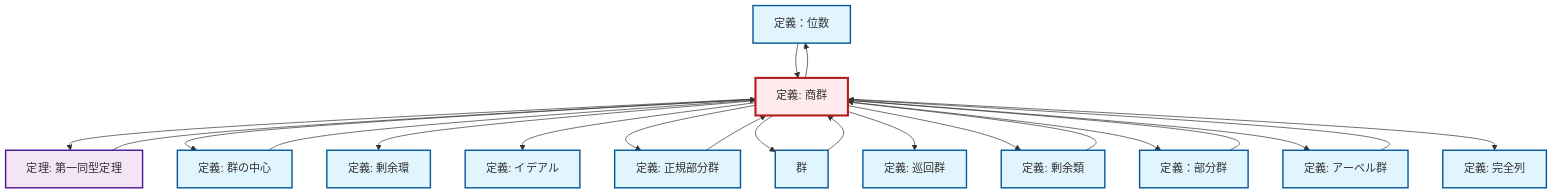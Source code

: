 graph TD
    classDef definition fill:#e1f5fe,stroke:#01579b,stroke-width:2px
    classDef theorem fill:#f3e5f5,stroke:#4a148c,stroke-width:2px
    classDef axiom fill:#fff3e0,stroke:#e65100,stroke-width:2px
    classDef example fill:#e8f5e9,stroke:#1b5e20,stroke-width:2px
    classDef current fill:#ffebee,stroke:#b71c1c,stroke-width:3px
    def-cyclic-group["定義: 巡回群"]:::definition
    def-order["定義：位数"]:::definition
    thm-first-isomorphism["定理: 第一同型定理"]:::theorem
    def-abelian-group["定義: アーベル群"]:::definition
    def-quotient-group["定義: 商群"]:::definition
    def-coset["定義: 剰余類"]:::definition
    def-quotient-ring["定義: 剰余環"]:::definition
    def-normal-subgroup["定義: 正規部分群"]:::definition
    def-ideal["定義: イデアル"]:::definition
    def-subgroup["定義：部分群"]:::definition
    def-group["群"]:::definition
    def-exact-sequence["定義: 完全列"]:::definition
    def-center-of-group["定義: 群の中心"]:::definition
    def-subgroup --> def-quotient-group
    def-quotient-group --> def-order
    thm-first-isomorphism --> def-quotient-group
    def-normal-subgroup --> def-quotient-group
    def-abelian-group --> def-quotient-group
    def-quotient-group --> thm-first-isomorphism
    def-quotient-group --> def-center-of-group
    def-quotient-group --> def-quotient-ring
    def-quotient-group --> def-ideal
    def-coset --> def-quotient-group
    def-quotient-group --> def-normal-subgroup
    def-quotient-group --> def-group
    def-quotient-group --> def-cyclic-group
    def-group --> def-quotient-group
    def-quotient-group --> def-coset
    def-order --> def-quotient-group
    def-quotient-group --> def-subgroup
    def-quotient-group --> def-abelian-group
    def-quotient-group --> def-exact-sequence
    def-center-of-group --> def-quotient-group
    class def-quotient-group current